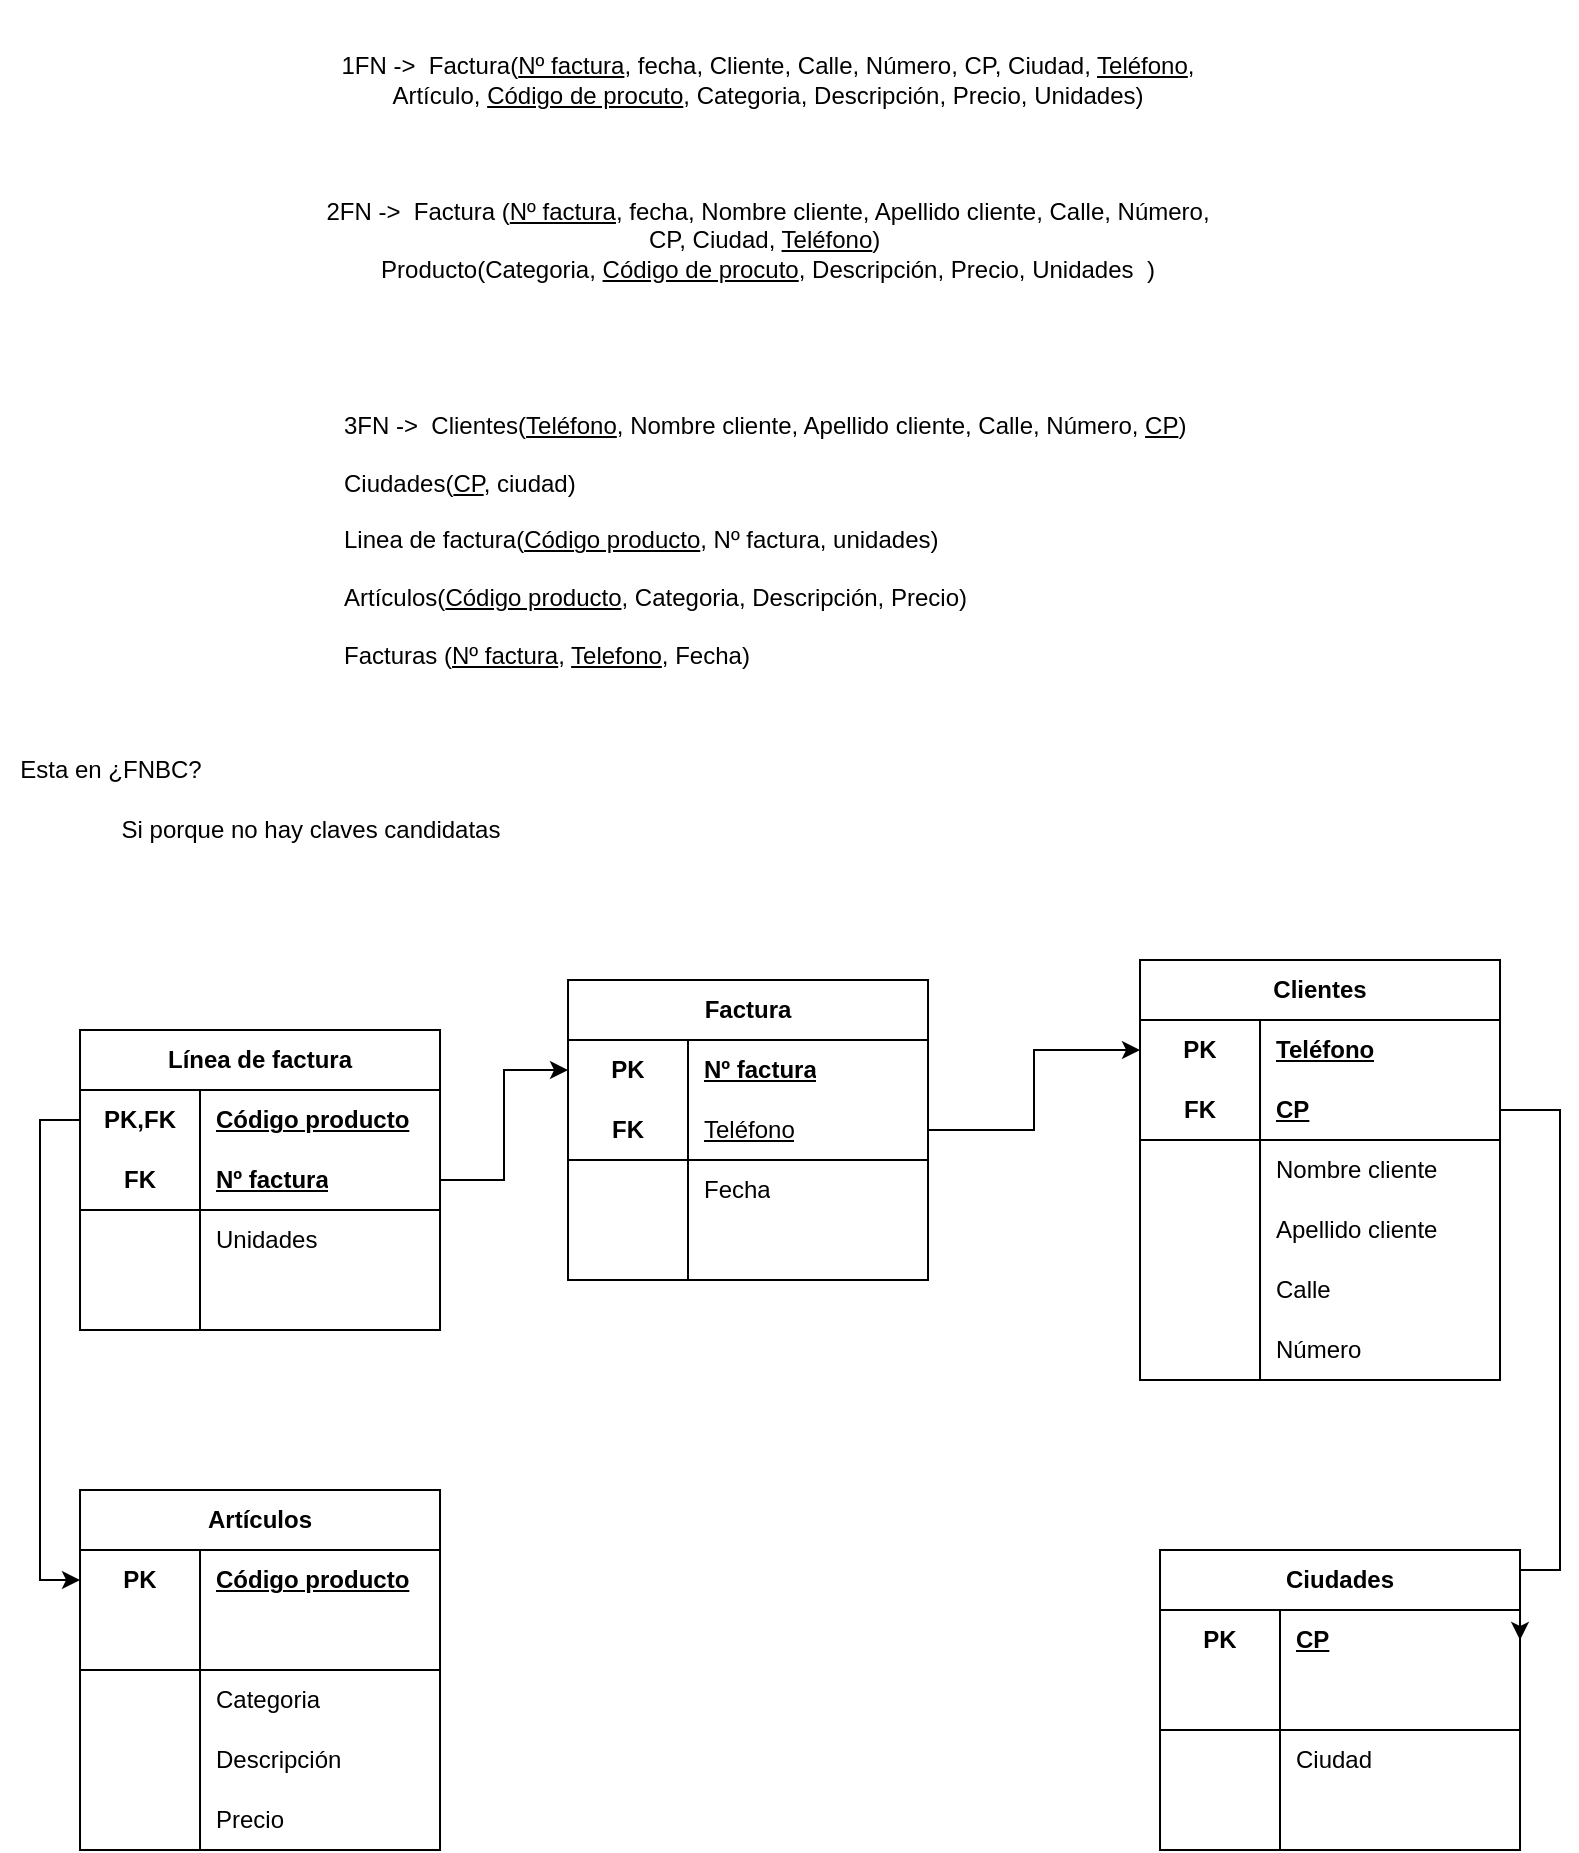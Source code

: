 <mxfile version="24.7.17">
  <diagram name="Página-1" id="uZvJmiCFpWkQYSeXbW7F">
    <mxGraphModel dx="772" dy="921" grid="1" gridSize="10" guides="1" tooltips="1" connect="1" arrows="1" fold="1" page="1" pageScale="1" pageWidth="827" pageHeight="1169" math="0" shadow="0">
      <root>
        <mxCell id="0" />
        <mxCell id="1" parent="0" />
        <mxCell id="2-hDJiNoMnmRz-pNs95c-1" value="1FN -&amp;gt;&amp;nbsp; Factura(&lt;u&gt;Nº factura&lt;/u&gt;, fecha, Cliente, Calle, Número, CP, Ciudad, &lt;u&gt;Teléfono&lt;/u&gt;, Artículo, &lt;u&gt;Código de procuto&lt;/u&gt;, Categoria, Descripción, Precio,&amp;nbsp;Unidades)" style="text;html=1;align=center;verticalAlign=middle;whiteSpace=wrap;rounded=0;" parent="1" vertex="1">
          <mxGeometry x="184" y="30" width="460" height="80" as="geometry" />
        </mxCell>
        <mxCell id="2-hDJiNoMnmRz-pNs95c-3" value="2FN -&amp;gt;&amp;nbsp; Factura (&lt;u&gt;Nº factura&lt;/u&gt;, fecha,&amp;nbsp;&lt;span style=&quot;background-color: initial;&quot;&gt;Nombre cliente, Apellido cliente, Calle, Número, CP, Ciudad, &lt;u&gt;Teléfono&lt;/u&gt;)&amp;nbsp;&lt;/span&gt;&lt;div&gt;&lt;span style=&quot;background-color: initial;&quot;&gt;Producto(Categoria, &lt;u&gt;Código de procuto&lt;/u&gt;, Descripción,&amp;nbsp;&lt;/span&gt;&lt;span style=&quot;background-color: initial;&quot;&gt;Precio,&amp;nbsp;&lt;/span&gt;&lt;span style=&quot;background-color: initial;&quot;&gt;Unidades&amp;nbsp; )&lt;/span&gt;&lt;/div&gt;" style="text;html=1;align=center;verticalAlign=middle;whiteSpace=wrap;rounded=0;" parent="1" vertex="1">
          <mxGeometry x="184" y="110" width="460" height="80" as="geometry" />
        </mxCell>
        <mxCell id="2-hDJiNoMnmRz-pNs95c-4" value="3FN -&amp;gt;&amp;nbsp; Clientes(&lt;u&gt;Teléfono&lt;/u&gt;, Nombre cliente, Apellido cliente, Calle, Número, &lt;u&gt;CP&lt;/u&gt;)&lt;div&gt;&lt;br&gt;&lt;div&gt;&lt;span style=&quot;background-color: initial;&quot;&gt;Ciudades(&lt;/span&gt;&lt;u style=&quot;background-color: initial;&quot;&gt;CP&lt;/u&gt;&lt;span style=&quot;background-color: initial;&quot;&gt;, ciudad)&lt;/span&gt;&lt;div&gt;&lt;br&gt;&lt;/div&gt;&lt;div&gt;Linea de factura(&lt;u&gt;Código producto&lt;/u&gt;, Nº factura, unidades&lt;span style=&quot;background-color: initial;&quot;&gt;)&lt;/span&gt;&lt;/div&gt;&lt;div&gt;&lt;span style=&quot;background-color: initial;&quot;&gt;&lt;br&gt;&lt;/span&gt;&lt;/div&gt;&lt;div&gt;&lt;span style=&quot;background-color: initial;&quot;&gt;Artículos(&lt;u&gt;Código producto&lt;/u&gt;, Categoria, Descripción, Precio)&lt;/span&gt;&lt;/div&gt;&lt;div&gt;&lt;span style=&quot;background-color: initial;&quot;&gt;&lt;br&gt;&lt;/span&gt;&lt;/div&gt;&lt;div&gt;&lt;span style=&quot;background-color: initial;&quot;&gt;Facturas (&lt;u&gt;Nº factura&lt;/u&gt;, &lt;u&gt;Telefono&lt;/u&gt;, Fecha)&amp;nbsp;&lt;/span&gt;&lt;/div&gt;&lt;/div&gt;&lt;/div&gt;" style="text;html=1;align=left;verticalAlign=middle;whiteSpace=wrap;rounded=0;" parent="1" vertex="1">
          <mxGeometry x="200" y="260" width="460" height="80" as="geometry" />
        </mxCell>
        <mxCell id="2-hDJiNoMnmRz-pNs95c-6" value="Si porque no hay claves candidatas" style="text;html=1;align=center;verticalAlign=middle;resizable=0;points=[];autosize=1;strokeColor=none;fillColor=none;" parent="1" vertex="1">
          <mxGeometry x="80" y="430" width="210" height="30" as="geometry" />
        </mxCell>
        <mxCell id="2-hDJiNoMnmRz-pNs95c-41" value="Factura" style="shape=table;startSize=30;container=1;collapsible=1;childLayout=tableLayout;fixedRows=1;rowLines=0;fontStyle=1;align=center;resizeLast=1;html=1;whiteSpace=wrap;" parent="1" vertex="1">
          <mxGeometry x="314.01" y="520" width="180" height="150" as="geometry" />
        </mxCell>
        <mxCell id="2-hDJiNoMnmRz-pNs95c-42" value="" style="shape=tableRow;horizontal=0;startSize=0;swimlaneHead=0;swimlaneBody=0;fillColor=none;collapsible=0;dropTarget=0;points=[[0,0.5],[1,0.5]];portConstraint=eastwest;top=0;left=0;right=0;bottom=0;html=1;" parent="2-hDJiNoMnmRz-pNs95c-41" vertex="1">
          <mxGeometry y="30" width="180" height="30" as="geometry" />
        </mxCell>
        <mxCell id="2-hDJiNoMnmRz-pNs95c-43" value="PK" style="shape=partialRectangle;connectable=0;fillColor=none;top=0;left=0;bottom=0;right=0;fontStyle=1;overflow=hidden;html=1;whiteSpace=wrap;" parent="2-hDJiNoMnmRz-pNs95c-42" vertex="1">
          <mxGeometry width="60" height="30" as="geometry">
            <mxRectangle width="60" height="30" as="alternateBounds" />
          </mxGeometry>
        </mxCell>
        <mxCell id="2-hDJiNoMnmRz-pNs95c-44" value="Nº factura" style="shape=partialRectangle;connectable=0;fillColor=none;top=0;left=0;bottom=0;right=0;align=left;spacingLeft=6;fontStyle=5;overflow=hidden;html=1;whiteSpace=wrap;" parent="2-hDJiNoMnmRz-pNs95c-42" vertex="1">
          <mxGeometry x="60" width="120" height="30" as="geometry">
            <mxRectangle width="120" height="30" as="alternateBounds" />
          </mxGeometry>
        </mxCell>
        <mxCell id="2-hDJiNoMnmRz-pNs95c-45" value="" style="shape=tableRow;horizontal=0;startSize=0;swimlaneHead=0;swimlaneBody=0;fillColor=none;collapsible=0;dropTarget=0;points=[[0,0.5],[1,0.5]];portConstraint=eastwest;top=0;left=0;right=0;bottom=1;html=1;" parent="2-hDJiNoMnmRz-pNs95c-41" vertex="1">
          <mxGeometry y="60" width="180" height="30" as="geometry" />
        </mxCell>
        <mxCell id="2-hDJiNoMnmRz-pNs95c-46" value="FK" style="shape=partialRectangle;connectable=0;fillColor=none;top=0;left=0;bottom=0;right=0;fontStyle=1;overflow=hidden;html=1;whiteSpace=wrap;" parent="2-hDJiNoMnmRz-pNs95c-45" vertex="1">
          <mxGeometry width="60" height="30" as="geometry">
            <mxRectangle width="60" height="30" as="alternateBounds" />
          </mxGeometry>
        </mxCell>
        <mxCell id="2-hDJiNoMnmRz-pNs95c-47" value="&lt;u style=&quot;font-weight: 400; text-align: center;&quot;&gt;Teléfono&lt;/u&gt;" style="shape=partialRectangle;connectable=0;fillColor=none;top=0;left=0;bottom=0;right=0;align=left;spacingLeft=6;fontStyle=5;overflow=hidden;html=1;whiteSpace=wrap;" parent="2-hDJiNoMnmRz-pNs95c-45" vertex="1">
          <mxGeometry x="60" width="120" height="30" as="geometry">
            <mxRectangle width="120" height="30" as="alternateBounds" />
          </mxGeometry>
        </mxCell>
        <mxCell id="2-hDJiNoMnmRz-pNs95c-48" value="" style="shape=tableRow;horizontal=0;startSize=0;swimlaneHead=0;swimlaneBody=0;fillColor=none;collapsible=0;dropTarget=0;points=[[0,0.5],[1,0.5]];portConstraint=eastwest;top=0;left=0;right=0;bottom=0;html=1;" parent="2-hDJiNoMnmRz-pNs95c-41" vertex="1">
          <mxGeometry y="90" width="180" height="30" as="geometry" />
        </mxCell>
        <mxCell id="2-hDJiNoMnmRz-pNs95c-49" value="" style="shape=partialRectangle;connectable=0;fillColor=none;top=0;left=0;bottom=0;right=0;editable=1;overflow=hidden;html=1;whiteSpace=wrap;" parent="2-hDJiNoMnmRz-pNs95c-48" vertex="1">
          <mxGeometry width="60" height="30" as="geometry">
            <mxRectangle width="60" height="30" as="alternateBounds" />
          </mxGeometry>
        </mxCell>
        <mxCell id="2-hDJiNoMnmRz-pNs95c-50" value="Fecha" style="shape=partialRectangle;connectable=0;fillColor=none;top=0;left=0;bottom=0;right=0;align=left;spacingLeft=6;overflow=hidden;html=1;whiteSpace=wrap;" parent="2-hDJiNoMnmRz-pNs95c-48" vertex="1">
          <mxGeometry x="60" width="120" height="30" as="geometry">
            <mxRectangle width="120" height="30" as="alternateBounds" />
          </mxGeometry>
        </mxCell>
        <mxCell id="2-hDJiNoMnmRz-pNs95c-51" value="" style="shape=tableRow;horizontal=0;startSize=0;swimlaneHead=0;swimlaneBody=0;fillColor=none;collapsible=0;dropTarget=0;points=[[0,0.5],[1,0.5]];portConstraint=eastwest;top=0;left=0;right=0;bottom=0;html=1;" parent="2-hDJiNoMnmRz-pNs95c-41" vertex="1">
          <mxGeometry y="120" width="180" height="30" as="geometry" />
        </mxCell>
        <mxCell id="2-hDJiNoMnmRz-pNs95c-52" value="" style="shape=partialRectangle;connectable=0;fillColor=none;top=0;left=0;bottom=0;right=0;editable=1;overflow=hidden;html=1;whiteSpace=wrap;" parent="2-hDJiNoMnmRz-pNs95c-51" vertex="1">
          <mxGeometry width="60" height="30" as="geometry">
            <mxRectangle width="60" height="30" as="alternateBounds" />
          </mxGeometry>
        </mxCell>
        <mxCell id="2-hDJiNoMnmRz-pNs95c-53" value="" style="shape=partialRectangle;connectable=0;fillColor=none;top=0;left=0;bottom=0;right=0;align=left;spacingLeft=6;overflow=hidden;html=1;whiteSpace=wrap;" parent="2-hDJiNoMnmRz-pNs95c-51" vertex="1">
          <mxGeometry x="60" width="120" height="30" as="geometry">
            <mxRectangle width="120" height="30" as="alternateBounds" />
          </mxGeometry>
        </mxCell>
        <mxCell id="2-hDJiNoMnmRz-pNs95c-54" value="Ciudades" style="shape=table;startSize=30;container=1;collapsible=1;childLayout=tableLayout;fixedRows=1;rowLines=0;fontStyle=1;align=center;resizeLast=1;html=1;whiteSpace=wrap;" parent="1" vertex="1">
          <mxGeometry x="610.01" y="805" width="180" height="150" as="geometry" />
        </mxCell>
        <mxCell id="2-hDJiNoMnmRz-pNs95c-55" value="" style="shape=tableRow;horizontal=0;startSize=0;swimlaneHead=0;swimlaneBody=0;fillColor=none;collapsible=0;dropTarget=0;points=[[0,0.5],[1,0.5]];portConstraint=eastwest;top=0;left=0;right=0;bottom=0;html=1;" parent="2-hDJiNoMnmRz-pNs95c-54" vertex="1">
          <mxGeometry y="30" width="180" height="30" as="geometry" />
        </mxCell>
        <mxCell id="2-hDJiNoMnmRz-pNs95c-56" value="PK" style="shape=partialRectangle;connectable=0;fillColor=none;top=0;left=0;bottom=0;right=0;fontStyle=1;overflow=hidden;html=1;whiteSpace=wrap;" parent="2-hDJiNoMnmRz-pNs95c-55" vertex="1">
          <mxGeometry width="60" height="30" as="geometry">
            <mxRectangle width="60" height="30" as="alternateBounds" />
          </mxGeometry>
        </mxCell>
        <mxCell id="2-hDJiNoMnmRz-pNs95c-57" value="CP" style="shape=partialRectangle;connectable=0;fillColor=none;top=0;left=0;bottom=0;right=0;align=left;spacingLeft=6;fontStyle=5;overflow=hidden;html=1;whiteSpace=wrap;" parent="2-hDJiNoMnmRz-pNs95c-55" vertex="1">
          <mxGeometry x="60" width="120" height="30" as="geometry">
            <mxRectangle width="120" height="30" as="alternateBounds" />
          </mxGeometry>
        </mxCell>
        <mxCell id="2-hDJiNoMnmRz-pNs95c-58" value="" style="shape=tableRow;horizontal=0;startSize=0;swimlaneHead=0;swimlaneBody=0;fillColor=none;collapsible=0;dropTarget=0;points=[[0,0.5],[1,0.5]];portConstraint=eastwest;top=0;left=0;right=0;bottom=1;html=1;" parent="2-hDJiNoMnmRz-pNs95c-54" vertex="1">
          <mxGeometry y="60" width="180" height="30" as="geometry" />
        </mxCell>
        <mxCell id="2-hDJiNoMnmRz-pNs95c-59" value="" style="shape=partialRectangle;connectable=0;fillColor=none;top=0;left=0;bottom=0;right=0;fontStyle=1;overflow=hidden;html=1;whiteSpace=wrap;" parent="2-hDJiNoMnmRz-pNs95c-58" vertex="1">
          <mxGeometry width="60" height="30" as="geometry">
            <mxRectangle width="60" height="30" as="alternateBounds" />
          </mxGeometry>
        </mxCell>
        <mxCell id="2-hDJiNoMnmRz-pNs95c-60" value="" style="shape=partialRectangle;connectable=0;fillColor=none;top=0;left=0;bottom=0;right=0;align=left;spacingLeft=6;fontStyle=5;overflow=hidden;html=1;whiteSpace=wrap;" parent="2-hDJiNoMnmRz-pNs95c-58" vertex="1">
          <mxGeometry x="60" width="120" height="30" as="geometry">
            <mxRectangle width="120" height="30" as="alternateBounds" />
          </mxGeometry>
        </mxCell>
        <mxCell id="2-hDJiNoMnmRz-pNs95c-61" value="" style="shape=tableRow;horizontal=0;startSize=0;swimlaneHead=0;swimlaneBody=0;fillColor=none;collapsible=0;dropTarget=0;points=[[0,0.5],[1,0.5]];portConstraint=eastwest;top=0;left=0;right=0;bottom=0;html=1;" parent="2-hDJiNoMnmRz-pNs95c-54" vertex="1">
          <mxGeometry y="90" width="180" height="30" as="geometry" />
        </mxCell>
        <mxCell id="2-hDJiNoMnmRz-pNs95c-62" value="" style="shape=partialRectangle;connectable=0;fillColor=none;top=0;left=0;bottom=0;right=0;editable=1;overflow=hidden;html=1;whiteSpace=wrap;" parent="2-hDJiNoMnmRz-pNs95c-61" vertex="1">
          <mxGeometry width="60" height="30" as="geometry">
            <mxRectangle width="60" height="30" as="alternateBounds" />
          </mxGeometry>
        </mxCell>
        <mxCell id="2-hDJiNoMnmRz-pNs95c-63" value="&lt;span style=&quot;text-align: center;&quot;&gt;Ciudad&lt;/span&gt;" style="shape=partialRectangle;connectable=0;fillColor=none;top=0;left=0;bottom=0;right=0;align=left;spacingLeft=6;overflow=hidden;html=1;whiteSpace=wrap;" parent="2-hDJiNoMnmRz-pNs95c-61" vertex="1">
          <mxGeometry x="60" width="120" height="30" as="geometry">
            <mxRectangle width="120" height="30" as="alternateBounds" />
          </mxGeometry>
        </mxCell>
        <mxCell id="2-hDJiNoMnmRz-pNs95c-64" value="" style="shape=tableRow;horizontal=0;startSize=0;swimlaneHead=0;swimlaneBody=0;fillColor=none;collapsible=0;dropTarget=0;points=[[0,0.5],[1,0.5]];portConstraint=eastwest;top=0;left=0;right=0;bottom=0;html=1;" parent="2-hDJiNoMnmRz-pNs95c-54" vertex="1">
          <mxGeometry y="120" width="180" height="30" as="geometry" />
        </mxCell>
        <mxCell id="2-hDJiNoMnmRz-pNs95c-65" value="" style="shape=partialRectangle;connectable=0;fillColor=none;top=0;left=0;bottom=0;right=0;editable=1;overflow=hidden;html=1;whiteSpace=wrap;" parent="2-hDJiNoMnmRz-pNs95c-64" vertex="1">
          <mxGeometry width="60" height="30" as="geometry">
            <mxRectangle width="60" height="30" as="alternateBounds" />
          </mxGeometry>
        </mxCell>
        <mxCell id="2-hDJiNoMnmRz-pNs95c-66" value="" style="shape=partialRectangle;connectable=0;fillColor=none;top=0;left=0;bottom=0;right=0;align=left;spacingLeft=6;overflow=hidden;html=1;whiteSpace=wrap;" parent="2-hDJiNoMnmRz-pNs95c-64" vertex="1">
          <mxGeometry x="60" width="120" height="30" as="geometry">
            <mxRectangle width="120" height="30" as="alternateBounds" />
          </mxGeometry>
        </mxCell>
        <mxCell id="2-hDJiNoMnmRz-pNs95c-67" value="Línea de factura" style="shape=table;startSize=30;container=1;collapsible=1;childLayout=tableLayout;fixedRows=1;rowLines=0;fontStyle=1;align=center;resizeLast=1;html=1;whiteSpace=wrap;" parent="1" vertex="1">
          <mxGeometry x="70.01" y="545" width="180" height="150" as="geometry" />
        </mxCell>
        <mxCell id="2-hDJiNoMnmRz-pNs95c-68" value="" style="shape=tableRow;horizontal=0;startSize=0;swimlaneHead=0;swimlaneBody=0;fillColor=none;collapsible=0;dropTarget=0;points=[[0,0.5],[1,0.5]];portConstraint=eastwest;top=0;left=0;right=0;bottom=0;html=1;" parent="2-hDJiNoMnmRz-pNs95c-67" vertex="1">
          <mxGeometry y="30" width="180" height="30" as="geometry" />
        </mxCell>
        <mxCell id="2-hDJiNoMnmRz-pNs95c-69" value="PK,FK" style="shape=partialRectangle;connectable=0;fillColor=none;top=0;left=0;bottom=0;right=0;fontStyle=1;overflow=hidden;html=1;whiteSpace=wrap;" parent="2-hDJiNoMnmRz-pNs95c-68" vertex="1">
          <mxGeometry width="60" height="30" as="geometry">
            <mxRectangle width="60" height="30" as="alternateBounds" />
          </mxGeometry>
        </mxCell>
        <mxCell id="2-hDJiNoMnmRz-pNs95c-70" value="Código producto" style="shape=partialRectangle;connectable=0;fillColor=none;top=0;left=0;bottom=0;right=0;align=left;spacingLeft=6;fontStyle=5;overflow=hidden;html=1;whiteSpace=wrap;" parent="2-hDJiNoMnmRz-pNs95c-68" vertex="1">
          <mxGeometry x="60" width="120" height="30" as="geometry">
            <mxRectangle width="120" height="30" as="alternateBounds" />
          </mxGeometry>
        </mxCell>
        <mxCell id="2-hDJiNoMnmRz-pNs95c-71" value="" style="shape=tableRow;horizontal=0;startSize=0;swimlaneHead=0;swimlaneBody=0;fillColor=none;collapsible=0;dropTarget=0;points=[[0,0.5],[1,0.5]];portConstraint=eastwest;top=0;left=0;right=0;bottom=1;html=1;" parent="2-hDJiNoMnmRz-pNs95c-67" vertex="1">
          <mxGeometry y="60" width="180" height="30" as="geometry" />
        </mxCell>
        <mxCell id="2-hDJiNoMnmRz-pNs95c-72" value="FK" style="shape=partialRectangle;connectable=0;fillColor=none;top=0;left=0;bottom=0;right=0;fontStyle=1;overflow=hidden;html=1;whiteSpace=wrap;" parent="2-hDJiNoMnmRz-pNs95c-71" vertex="1">
          <mxGeometry width="60" height="30" as="geometry">
            <mxRectangle width="60" height="30" as="alternateBounds" />
          </mxGeometry>
        </mxCell>
        <mxCell id="2-hDJiNoMnmRz-pNs95c-73" value="Nº factura" style="shape=partialRectangle;connectable=0;fillColor=none;top=0;left=0;bottom=0;right=0;align=left;spacingLeft=6;fontStyle=5;overflow=hidden;html=1;whiteSpace=wrap;" parent="2-hDJiNoMnmRz-pNs95c-71" vertex="1">
          <mxGeometry x="60" width="120" height="30" as="geometry">
            <mxRectangle width="120" height="30" as="alternateBounds" />
          </mxGeometry>
        </mxCell>
        <mxCell id="2-hDJiNoMnmRz-pNs95c-74" value="" style="shape=tableRow;horizontal=0;startSize=0;swimlaneHead=0;swimlaneBody=0;fillColor=none;collapsible=0;dropTarget=0;points=[[0,0.5],[1,0.5]];portConstraint=eastwest;top=0;left=0;right=0;bottom=0;html=1;" parent="2-hDJiNoMnmRz-pNs95c-67" vertex="1">
          <mxGeometry y="90" width="180" height="30" as="geometry" />
        </mxCell>
        <mxCell id="2-hDJiNoMnmRz-pNs95c-75" value="" style="shape=partialRectangle;connectable=0;fillColor=none;top=0;left=0;bottom=0;right=0;editable=1;overflow=hidden;html=1;whiteSpace=wrap;" parent="2-hDJiNoMnmRz-pNs95c-74" vertex="1">
          <mxGeometry width="60" height="30" as="geometry">
            <mxRectangle width="60" height="30" as="alternateBounds" />
          </mxGeometry>
        </mxCell>
        <mxCell id="2-hDJiNoMnmRz-pNs95c-76" value="&lt;span style=&quot;text-align: center;&quot;&gt;Unidades&lt;/span&gt;" style="shape=partialRectangle;connectable=0;fillColor=none;top=0;left=0;bottom=0;right=0;align=left;spacingLeft=6;overflow=hidden;html=1;whiteSpace=wrap;" parent="2-hDJiNoMnmRz-pNs95c-74" vertex="1">
          <mxGeometry x="60" width="120" height="30" as="geometry">
            <mxRectangle width="120" height="30" as="alternateBounds" />
          </mxGeometry>
        </mxCell>
        <mxCell id="2-hDJiNoMnmRz-pNs95c-77" value="" style="shape=tableRow;horizontal=0;startSize=0;swimlaneHead=0;swimlaneBody=0;fillColor=none;collapsible=0;dropTarget=0;points=[[0,0.5],[1,0.5]];portConstraint=eastwest;top=0;left=0;right=0;bottom=0;html=1;" parent="2-hDJiNoMnmRz-pNs95c-67" vertex="1">
          <mxGeometry y="120" width="180" height="30" as="geometry" />
        </mxCell>
        <mxCell id="2-hDJiNoMnmRz-pNs95c-78" value="" style="shape=partialRectangle;connectable=0;fillColor=none;top=0;left=0;bottom=0;right=0;editable=1;overflow=hidden;html=1;whiteSpace=wrap;" parent="2-hDJiNoMnmRz-pNs95c-77" vertex="1">
          <mxGeometry width="60" height="30" as="geometry">
            <mxRectangle width="60" height="30" as="alternateBounds" />
          </mxGeometry>
        </mxCell>
        <mxCell id="2-hDJiNoMnmRz-pNs95c-79" value="" style="shape=partialRectangle;connectable=0;fillColor=none;top=0;left=0;bottom=0;right=0;align=left;spacingLeft=6;overflow=hidden;html=1;whiteSpace=wrap;" parent="2-hDJiNoMnmRz-pNs95c-77" vertex="1">
          <mxGeometry x="60" width="120" height="30" as="geometry">
            <mxRectangle width="120" height="30" as="alternateBounds" />
          </mxGeometry>
        </mxCell>
        <mxCell id="2-hDJiNoMnmRz-pNs95c-80" value="Artículos" style="shape=table;startSize=30;container=1;collapsible=1;childLayout=tableLayout;fixedRows=1;rowLines=0;fontStyle=1;align=center;resizeLast=1;html=1;whiteSpace=wrap;" parent="1" vertex="1">
          <mxGeometry x="70.01" y="775" width="180" height="180" as="geometry" />
        </mxCell>
        <mxCell id="2-hDJiNoMnmRz-pNs95c-81" value="" style="shape=tableRow;horizontal=0;startSize=0;swimlaneHead=0;swimlaneBody=0;fillColor=none;collapsible=0;dropTarget=0;points=[[0,0.5],[1,0.5]];portConstraint=eastwest;top=0;left=0;right=0;bottom=0;html=1;" parent="2-hDJiNoMnmRz-pNs95c-80" vertex="1">
          <mxGeometry y="30" width="180" height="30" as="geometry" />
        </mxCell>
        <mxCell id="2-hDJiNoMnmRz-pNs95c-82" value="PK" style="shape=partialRectangle;connectable=0;fillColor=none;top=0;left=0;bottom=0;right=0;fontStyle=1;overflow=hidden;html=1;whiteSpace=wrap;" parent="2-hDJiNoMnmRz-pNs95c-81" vertex="1">
          <mxGeometry width="60" height="30" as="geometry">
            <mxRectangle width="60" height="30" as="alternateBounds" />
          </mxGeometry>
        </mxCell>
        <mxCell id="2-hDJiNoMnmRz-pNs95c-83" value="Código producto" style="shape=partialRectangle;connectable=0;fillColor=none;top=0;left=0;bottom=0;right=0;align=left;spacingLeft=6;fontStyle=5;overflow=hidden;html=1;whiteSpace=wrap;" parent="2-hDJiNoMnmRz-pNs95c-81" vertex="1">
          <mxGeometry x="60" width="120" height="30" as="geometry">
            <mxRectangle width="120" height="30" as="alternateBounds" />
          </mxGeometry>
        </mxCell>
        <mxCell id="2-hDJiNoMnmRz-pNs95c-84" value="" style="shape=tableRow;horizontal=0;startSize=0;swimlaneHead=0;swimlaneBody=0;fillColor=none;collapsible=0;dropTarget=0;points=[[0,0.5],[1,0.5]];portConstraint=eastwest;top=0;left=0;right=0;bottom=1;html=1;" parent="2-hDJiNoMnmRz-pNs95c-80" vertex="1">
          <mxGeometry y="60" width="180" height="30" as="geometry" />
        </mxCell>
        <mxCell id="2-hDJiNoMnmRz-pNs95c-85" value="" style="shape=partialRectangle;connectable=0;fillColor=none;top=0;left=0;bottom=0;right=0;fontStyle=1;overflow=hidden;html=1;whiteSpace=wrap;" parent="2-hDJiNoMnmRz-pNs95c-84" vertex="1">
          <mxGeometry width="60" height="30" as="geometry">
            <mxRectangle width="60" height="30" as="alternateBounds" />
          </mxGeometry>
        </mxCell>
        <mxCell id="2-hDJiNoMnmRz-pNs95c-86" value="" style="shape=partialRectangle;connectable=0;fillColor=none;top=0;left=0;bottom=0;right=0;align=left;spacingLeft=6;fontStyle=5;overflow=hidden;html=1;whiteSpace=wrap;" parent="2-hDJiNoMnmRz-pNs95c-84" vertex="1">
          <mxGeometry x="60" width="120" height="30" as="geometry">
            <mxRectangle width="120" height="30" as="alternateBounds" />
          </mxGeometry>
        </mxCell>
        <mxCell id="2-hDJiNoMnmRz-pNs95c-87" value="" style="shape=tableRow;horizontal=0;startSize=0;swimlaneHead=0;swimlaneBody=0;fillColor=none;collapsible=0;dropTarget=0;points=[[0,0.5],[1,0.5]];portConstraint=eastwest;top=0;left=0;right=0;bottom=0;html=1;" parent="2-hDJiNoMnmRz-pNs95c-80" vertex="1">
          <mxGeometry y="90" width="180" height="30" as="geometry" />
        </mxCell>
        <mxCell id="2-hDJiNoMnmRz-pNs95c-88" value="" style="shape=partialRectangle;connectable=0;fillColor=none;top=0;left=0;bottom=0;right=0;editable=1;overflow=hidden;html=1;whiteSpace=wrap;" parent="2-hDJiNoMnmRz-pNs95c-87" vertex="1">
          <mxGeometry width="60" height="30" as="geometry">
            <mxRectangle width="60" height="30" as="alternateBounds" />
          </mxGeometry>
        </mxCell>
        <mxCell id="2-hDJiNoMnmRz-pNs95c-89" value="&lt;span style=&quot;text-align: center;&quot;&gt;Categoria&lt;/span&gt;" style="shape=partialRectangle;connectable=0;fillColor=none;top=0;left=0;bottom=0;right=0;align=left;spacingLeft=6;overflow=hidden;html=1;whiteSpace=wrap;" parent="2-hDJiNoMnmRz-pNs95c-87" vertex="1">
          <mxGeometry x="60" width="120" height="30" as="geometry">
            <mxRectangle width="120" height="30" as="alternateBounds" />
          </mxGeometry>
        </mxCell>
        <mxCell id="2-hDJiNoMnmRz-pNs95c-90" value="" style="shape=tableRow;horizontal=0;startSize=0;swimlaneHead=0;swimlaneBody=0;fillColor=none;collapsible=0;dropTarget=0;points=[[0,0.5],[1,0.5]];portConstraint=eastwest;top=0;left=0;right=0;bottom=0;html=1;" parent="2-hDJiNoMnmRz-pNs95c-80" vertex="1">
          <mxGeometry y="120" width="180" height="30" as="geometry" />
        </mxCell>
        <mxCell id="2-hDJiNoMnmRz-pNs95c-91" value="" style="shape=partialRectangle;connectable=0;fillColor=none;top=0;left=0;bottom=0;right=0;editable=1;overflow=hidden;html=1;whiteSpace=wrap;" parent="2-hDJiNoMnmRz-pNs95c-90" vertex="1">
          <mxGeometry width="60" height="30" as="geometry">
            <mxRectangle width="60" height="30" as="alternateBounds" />
          </mxGeometry>
        </mxCell>
        <mxCell id="2-hDJiNoMnmRz-pNs95c-92" value="Descripción" style="shape=partialRectangle;connectable=0;fillColor=none;top=0;left=0;bottom=0;right=0;align=left;spacingLeft=6;overflow=hidden;html=1;whiteSpace=wrap;" parent="2-hDJiNoMnmRz-pNs95c-90" vertex="1">
          <mxGeometry x="60" width="120" height="30" as="geometry">
            <mxRectangle width="120" height="30" as="alternateBounds" />
          </mxGeometry>
        </mxCell>
        <mxCell id="2-hDJiNoMnmRz-pNs95c-96" value="" style="shape=tableRow;horizontal=0;startSize=0;swimlaneHead=0;swimlaneBody=0;fillColor=none;collapsible=0;dropTarget=0;points=[[0,0.5],[1,0.5]];portConstraint=eastwest;top=0;left=0;right=0;bottom=0;html=1;" parent="2-hDJiNoMnmRz-pNs95c-80" vertex="1">
          <mxGeometry y="150" width="180" height="30" as="geometry" />
        </mxCell>
        <mxCell id="2-hDJiNoMnmRz-pNs95c-97" value="" style="shape=partialRectangle;connectable=0;fillColor=none;top=0;left=0;bottom=0;right=0;editable=1;overflow=hidden;html=1;whiteSpace=wrap;" parent="2-hDJiNoMnmRz-pNs95c-96" vertex="1">
          <mxGeometry width="60" height="30" as="geometry">
            <mxRectangle width="60" height="30" as="alternateBounds" />
          </mxGeometry>
        </mxCell>
        <mxCell id="2-hDJiNoMnmRz-pNs95c-98" value="Precio" style="shape=partialRectangle;connectable=0;fillColor=none;top=0;left=0;bottom=0;right=0;align=left;spacingLeft=6;overflow=hidden;html=1;whiteSpace=wrap;" parent="2-hDJiNoMnmRz-pNs95c-96" vertex="1">
          <mxGeometry x="60" width="120" height="30" as="geometry">
            <mxRectangle width="120" height="30" as="alternateBounds" />
          </mxGeometry>
        </mxCell>
        <mxCell id="2-hDJiNoMnmRz-pNs95c-95" style="edgeStyle=orthogonalEdgeStyle;rounded=0;orthogonalLoop=1;jettySize=auto;html=1;entryX=0;entryY=0.5;entryDx=0;entryDy=0;" parent="1" source="2-hDJiNoMnmRz-pNs95c-71" target="2-hDJiNoMnmRz-pNs95c-42" edge="1">
          <mxGeometry relative="1" as="geometry" />
        </mxCell>
        <mxCell id="2-hDJiNoMnmRz-pNs95c-99" value="Clientes" style="shape=table;startSize=30;container=1;collapsible=1;childLayout=tableLayout;fixedRows=1;rowLines=0;fontStyle=1;align=center;resizeLast=1;html=1;whiteSpace=wrap;" parent="1" vertex="1">
          <mxGeometry x="600.01" y="510" width="180" height="210" as="geometry" />
        </mxCell>
        <mxCell id="2-hDJiNoMnmRz-pNs95c-100" value="" style="shape=tableRow;horizontal=0;startSize=0;swimlaneHead=0;swimlaneBody=0;fillColor=none;collapsible=0;dropTarget=0;points=[[0,0.5],[1,0.5]];portConstraint=eastwest;top=0;left=0;right=0;bottom=0;html=1;" parent="2-hDJiNoMnmRz-pNs95c-99" vertex="1">
          <mxGeometry y="30" width="180" height="30" as="geometry" />
        </mxCell>
        <mxCell id="2-hDJiNoMnmRz-pNs95c-101" value="PK" style="shape=partialRectangle;connectable=0;fillColor=none;top=0;left=0;bottom=0;right=0;fontStyle=1;overflow=hidden;html=1;whiteSpace=wrap;" parent="2-hDJiNoMnmRz-pNs95c-100" vertex="1">
          <mxGeometry width="60" height="30" as="geometry">
            <mxRectangle width="60" height="30" as="alternateBounds" />
          </mxGeometry>
        </mxCell>
        <mxCell id="2-hDJiNoMnmRz-pNs95c-102" value="Teléfono" style="shape=partialRectangle;connectable=0;fillColor=none;top=0;left=0;bottom=0;right=0;align=left;spacingLeft=6;fontStyle=5;overflow=hidden;html=1;whiteSpace=wrap;" parent="2-hDJiNoMnmRz-pNs95c-100" vertex="1">
          <mxGeometry x="60" width="120" height="30" as="geometry">
            <mxRectangle width="120" height="30" as="alternateBounds" />
          </mxGeometry>
        </mxCell>
        <mxCell id="2-hDJiNoMnmRz-pNs95c-103" value="" style="shape=tableRow;horizontal=0;startSize=0;swimlaneHead=0;swimlaneBody=0;fillColor=none;collapsible=0;dropTarget=0;points=[[0,0.5],[1,0.5]];portConstraint=eastwest;top=0;left=0;right=0;bottom=1;html=1;" parent="2-hDJiNoMnmRz-pNs95c-99" vertex="1">
          <mxGeometry y="60" width="180" height="30" as="geometry" />
        </mxCell>
        <mxCell id="2-hDJiNoMnmRz-pNs95c-104" value="FK" style="shape=partialRectangle;connectable=0;fillColor=none;top=0;left=0;bottom=0;right=0;fontStyle=1;overflow=hidden;html=1;whiteSpace=wrap;" parent="2-hDJiNoMnmRz-pNs95c-103" vertex="1">
          <mxGeometry width="60" height="30" as="geometry">
            <mxRectangle width="60" height="30" as="alternateBounds" />
          </mxGeometry>
        </mxCell>
        <mxCell id="2-hDJiNoMnmRz-pNs95c-105" value="CP" style="shape=partialRectangle;connectable=0;fillColor=none;top=0;left=0;bottom=0;right=0;align=left;spacingLeft=6;fontStyle=5;overflow=hidden;html=1;whiteSpace=wrap;" parent="2-hDJiNoMnmRz-pNs95c-103" vertex="1">
          <mxGeometry x="60" width="120" height="30" as="geometry">
            <mxRectangle width="120" height="30" as="alternateBounds" />
          </mxGeometry>
        </mxCell>
        <mxCell id="2-hDJiNoMnmRz-pNs95c-106" value="" style="shape=tableRow;horizontal=0;startSize=0;swimlaneHead=0;swimlaneBody=0;fillColor=none;collapsible=0;dropTarget=0;points=[[0,0.5],[1,0.5]];portConstraint=eastwest;top=0;left=0;right=0;bottom=0;html=1;" parent="2-hDJiNoMnmRz-pNs95c-99" vertex="1">
          <mxGeometry y="90" width="180" height="30" as="geometry" />
        </mxCell>
        <mxCell id="2-hDJiNoMnmRz-pNs95c-107" value="" style="shape=partialRectangle;connectable=0;fillColor=none;top=0;left=0;bottom=0;right=0;editable=1;overflow=hidden;html=1;whiteSpace=wrap;" parent="2-hDJiNoMnmRz-pNs95c-106" vertex="1">
          <mxGeometry width="60" height="30" as="geometry">
            <mxRectangle width="60" height="30" as="alternateBounds" />
          </mxGeometry>
        </mxCell>
        <mxCell id="2-hDJiNoMnmRz-pNs95c-108" value="&lt;span style=&quot;text-align: center;&quot;&gt;Nombre cliente&lt;/span&gt;" style="shape=partialRectangle;connectable=0;fillColor=none;top=0;left=0;bottom=0;right=0;align=left;spacingLeft=6;overflow=hidden;html=1;whiteSpace=wrap;" parent="2-hDJiNoMnmRz-pNs95c-106" vertex="1">
          <mxGeometry x="60" width="120" height="30" as="geometry">
            <mxRectangle width="120" height="30" as="alternateBounds" />
          </mxGeometry>
        </mxCell>
        <mxCell id="2-hDJiNoMnmRz-pNs95c-109" value="" style="shape=tableRow;horizontal=0;startSize=0;swimlaneHead=0;swimlaneBody=0;fillColor=none;collapsible=0;dropTarget=0;points=[[0,0.5],[1,0.5]];portConstraint=eastwest;top=0;left=0;right=0;bottom=0;html=1;" parent="2-hDJiNoMnmRz-pNs95c-99" vertex="1">
          <mxGeometry y="120" width="180" height="30" as="geometry" />
        </mxCell>
        <mxCell id="2-hDJiNoMnmRz-pNs95c-110" value="" style="shape=partialRectangle;connectable=0;fillColor=none;top=0;left=0;bottom=0;right=0;editable=1;overflow=hidden;html=1;whiteSpace=wrap;" parent="2-hDJiNoMnmRz-pNs95c-109" vertex="1">
          <mxGeometry width="60" height="30" as="geometry">
            <mxRectangle width="60" height="30" as="alternateBounds" />
          </mxGeometry>
        </mxCell>
        <mxCell id="2-hDJiNoMnmRz-pNs95c-111" value="Apellido cliente" style="shape=partialRectangle;connectable=0;fillColor=none;top=0;left=0;bottom=0;right=0;align=left;spacingLeft=6;overflow=hidden;html=1;whiteSpace=wrap;" parent="2-hDJiNoMnmRz-pNs95c-109" vertex="1">
          <mxGeometry x="60" width="120" height="30" as="geometry">
            <mxRectangle width="120" height="30" as="alternateBounds" />
          </mxGeometry>
        </mxCell>
        <mxCell id="2-hDJiNoMnmRz-pNs95c-112" value="" style="shape=tableRow;horizontal=0;startSize=0;swimlaneHead=0;swimlaneBody=0;fillColor=none;collapsible=0;dropTarget=0;points=[[0,0.5],[1,0.5]];portConstraint=eastwest;top=0;left=0;right=0;bottom=0;html=1;" parent="2-hDJiNoMnmRz-pNs95c-99" vertex="1">
          <mxGeometry y="150" width="180" height="30" as="geometry" />
        </mxCell>
        <mxCell id="2-hDJiNoMnmRz-pNs95c-113" value="" style="shape=partialRectangle;connectable=0;fillColor=none;top=0;left=0;bottom=0;right=0;editable=1;overflow=hidden;html=1;whiteSpace=wrap;" parent="2-hDJiNoMnmRz-pNs95c-112" vertex="1">
          <mxGeometry width="60" height="30" as="geometry">
            <mxRectangle width="60" height="30" as="alternateBounds" />
          </mxGeometry>
        </mxCell>
        <mxCell id="2-hDJiNoMnmRz-pNs95c-114" value="Calle" style="shape=partialRectangle;connectable=0;fillColor=none;top=0;left=0;bottom=0;right=0;align=left;spacingLeft=6;overflow=hidden;html=1;whiteSpace=wrap;" parent="2-hDJiNoMnmRz-pNs95c-112" vertex="1">
          <mxGeometry x="60" width="120" height="30" as="geometry">
            <mxRectangle width="120" height="30" as="alternateBounds" />
          </mxGeometry>
        </mxCell>
        <mxCell id="2-hDJiNoMnmRz-pNs95c-115" value="" style="shape=tableRow;horizontal=0;startSize=0;swimlaneHead=0;swimlaneBody=0;fillColor=none;collapsible=0;dropTarget=0;points=[[0,0.5],[1,0.5]];portConstraint=eastwest;top=0;left=0;right=0;bottom=0;html=1;" parent="2-hDJiNoMnmRz-pNs95c-99" vertex="1">
          <mxGeometry y="180" width="180" height="30" as="geometry" />
        </mxCell>
        <mxCell id="2-hDJiNoMnmRz-pNs95c-116" value="" style="shape=partialRectangle;connectable=0;fillColor=none;top=0;left=0;bottom=0;right=0;editable=1;overflow=hidden;html=1;whiteSpace=wrap;" parent="2-hDJiNoMnmRz-pNs95c-115" vertex="1">
          <mxGeometry width="60" height="30" as="geometry">
            <mxRectangle width="60" height="30" as="alternateBounds" />
          </mxGeometry>
        </mxCell>
        <mxCell id="2-hDJiNoMnmRz-pNs95c-117" value="Número" style="shape=partialRectangle;connectable=0;fillColor=none;top=0;left=0;bottom=0;right=0;align=left;spacingLeft=6;overflow=hidden;html=1;whiteSpace=wrap;" parent="2-hDJiNoMnmRz-pNs95c-115" vertex="1">
          <mxGeometry x="60" width="120" height="30" as="geometry">
            <mxRectangle width="120" height="30" as="alternateBounds" />
          </mxGeometry>
        </mxCell>
        <mxCell id="2-hDJiNoMnmRz-pNs95c-118" style="edgeStyle=orthogonalEdgeStyle;rounded=0;orthogonalLoop=1;jettySize=auto;html=1;entryX=1;entryY=0.5;entryDx=0;entryDy=0;" parent="1" source="2-hDJiNoMnmRz-pNs95c-103" target="2-hDJiNoMnmRz-pNs95c-55" edge="1">
          <mxGeometry relative="1" as="geometry">
            <Array as="points">
              <mxPoint x="810.01" y="585" />
              <mxPoint x="810.01" y="815" />
            </Array>
          </mxGeometry>
        </mxCell>
        <mxCell id="2-hDJiNoMnmRz-pNs95c-119" style="edgeStyle=orthogonalEdgeStyle;rounded=0;orthogonalLoop=1;jettySize=auto;html=1;entryX=0;entryY=0.5;entryDx=0;entryDy=0;" parent="1" source="2-hDJiNoMnmRz-pNs95c-45" target="2-hDJiNoMnmRz-pNs95c-100" edge="1">
          <mxGeometry relative="1" as="geometry" />
        </mxCell>
        <mxCell id="2-hDJiNoMnmRz-pNs95c-121" style="edgeStyle=orthogonalEdgeStyle;rounded=0;orthogonalLoop=1;jettySize=auto;html=1;entryX=0;entryY=0.5;entryDx=0;entryDy=0;" parent="1" source="2-hDJiNoMnmRz-pNs95c-68" target="2-hDJiNoMnmRz-pNs95c-81" edge="1">
          <mxGeometry relative="1" as="geometry" />
        </mxCell>
        <mxCell id="KxrLrK4ddMCLPNE3aXTZ-1" value="Esta en ¿FNBC?" style="text;html=1;align=center;verticalAlign=middle;resizable=0;points=[];autosize=1;strokeColor=none;fillColor=none;" vertex="1" parent="1">
          <mxGeometry x="30" y="400" width="110" height="30" as="geometry" />
        </mxCell>
      </root>
    </mxGraphModel>
  </diagram>
</mxfile>
